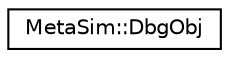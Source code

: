 digraph "Graphical Class Hierarchy"
{
  edge [fontname="Helvetica",fontsize="10",labelfontname="Helvetica",labelfontsize="10"];
  node [fontname="Helvetica",fontsize="10",shape=record];
  rankdir="LR";
  Node1 [label="MetaSim::DbgObj",height=0.2,width=0.4,color="black", fillcolor="white", style="filled",URL="$d9/d63/classMetaSim_1_1DbgObj.html"];
}
